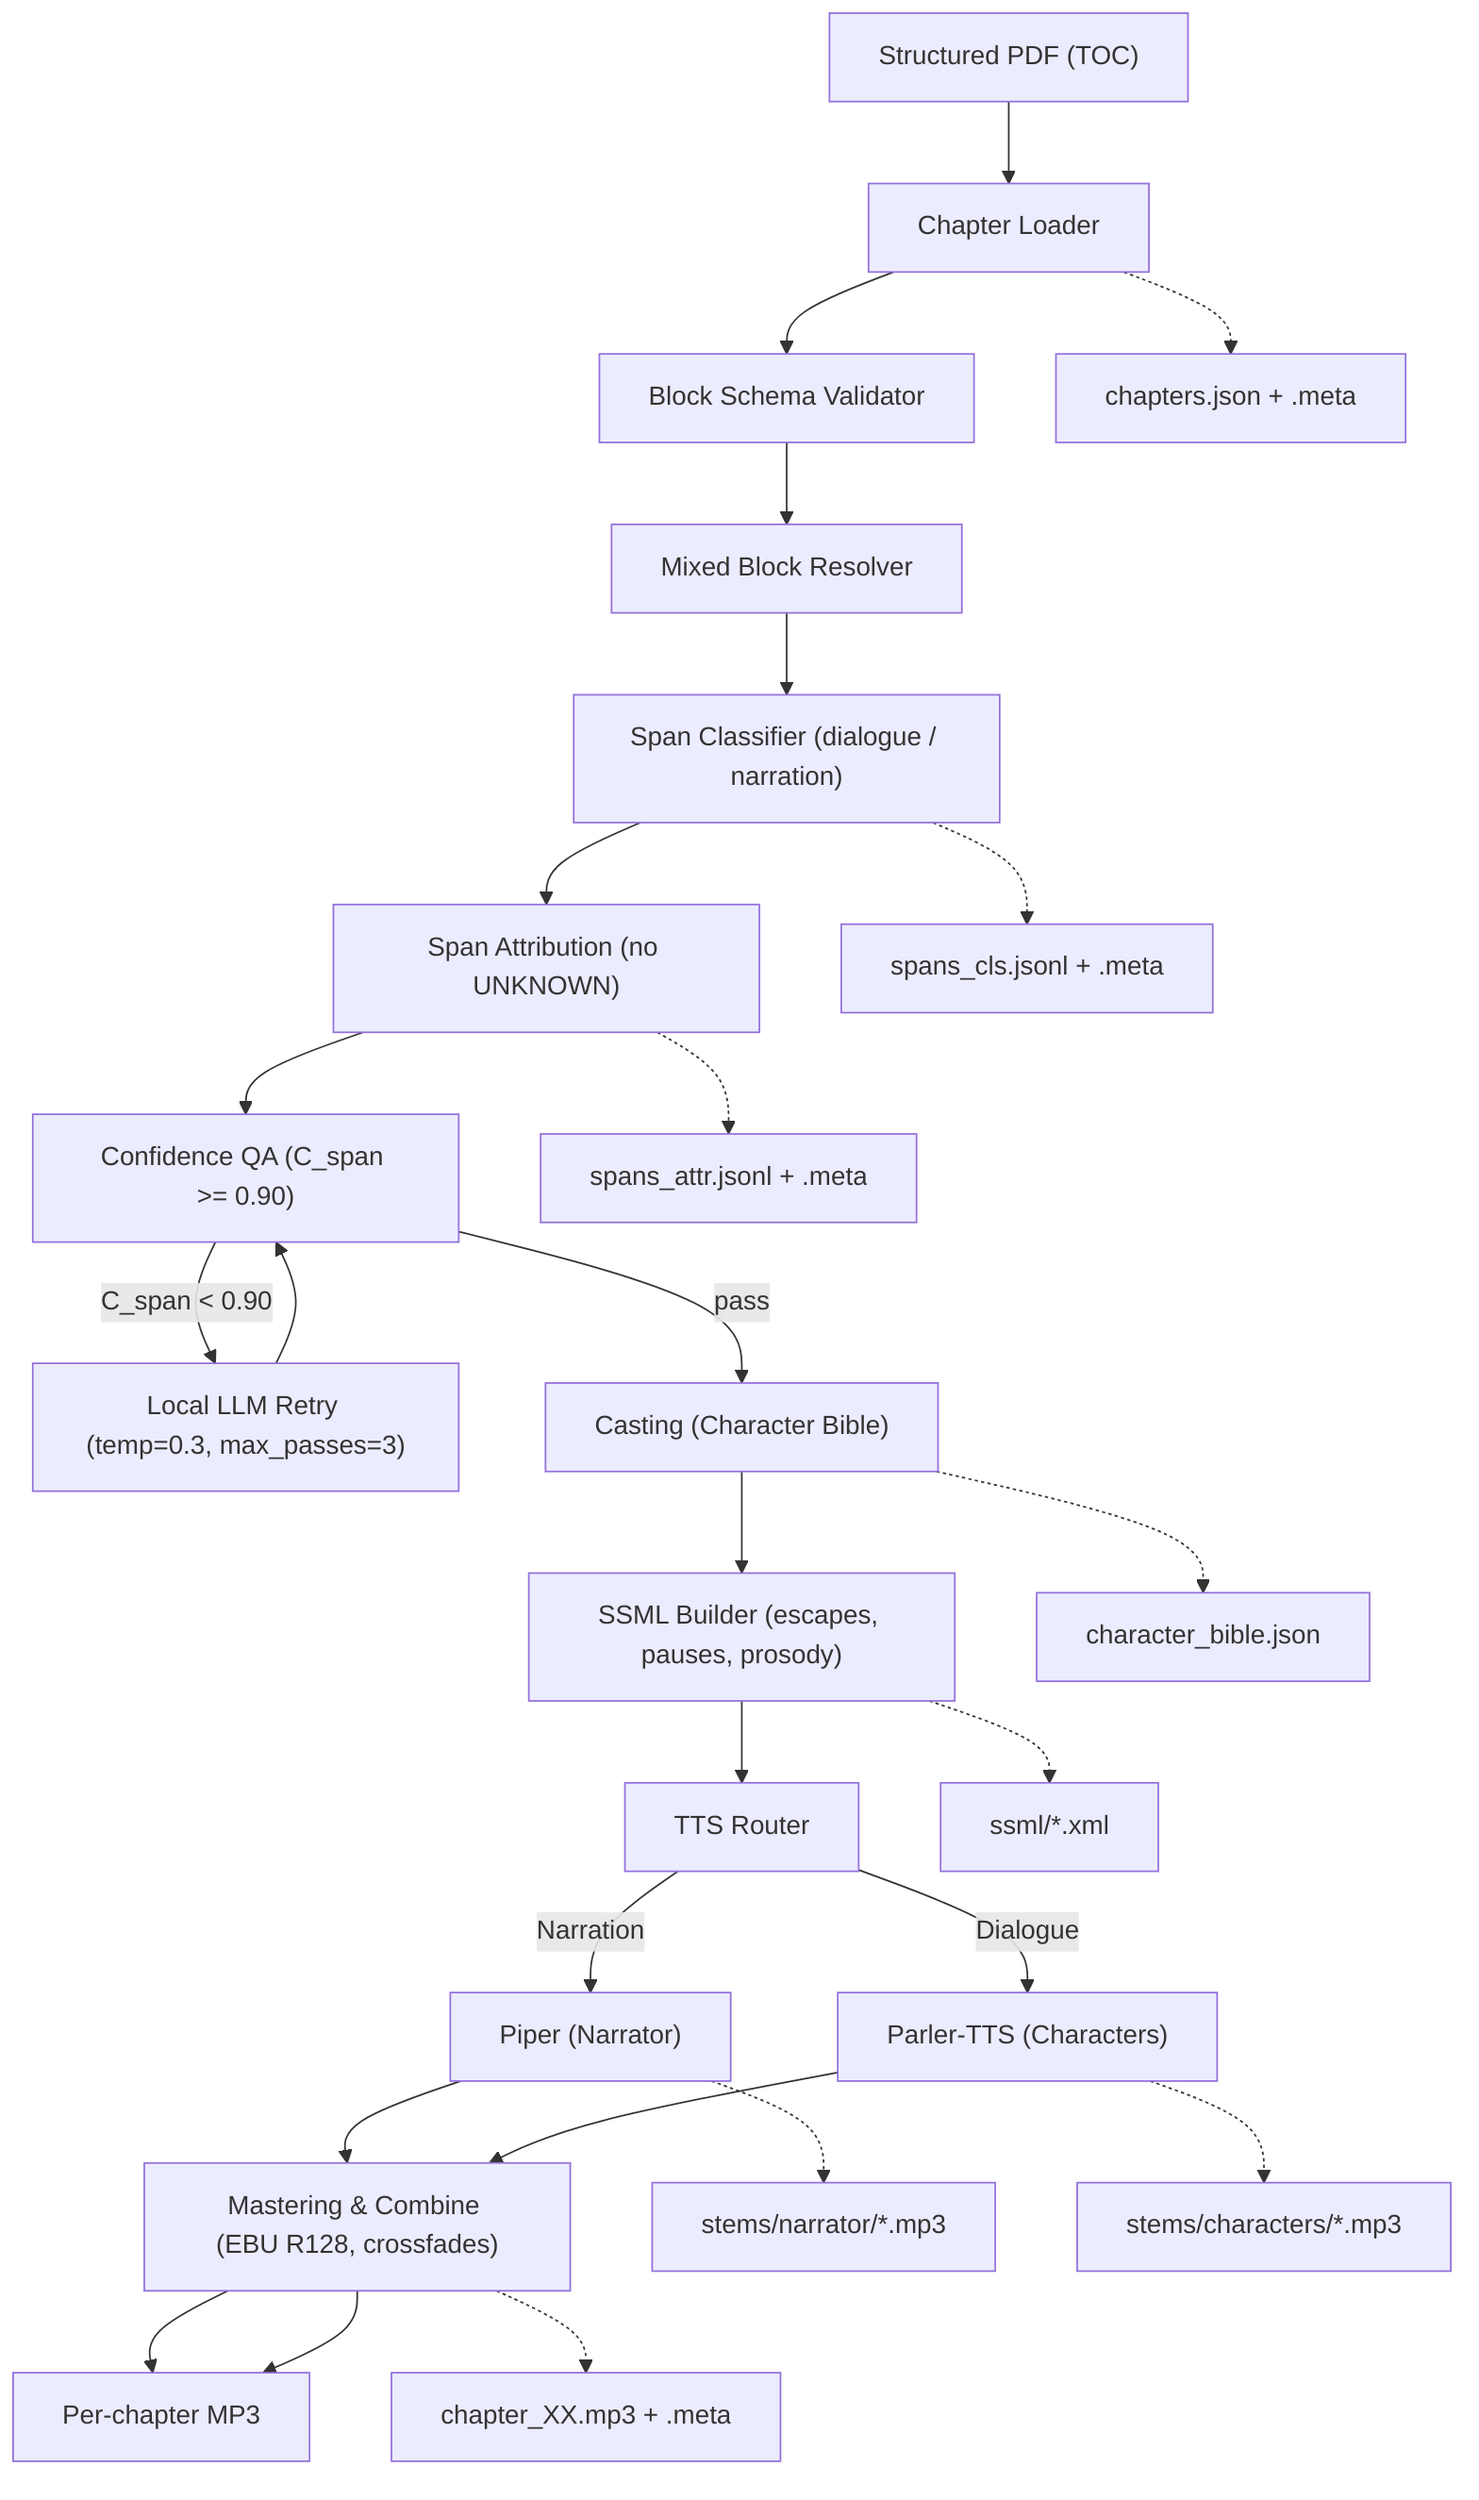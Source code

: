 flowchart TD
  %% MVP - Spans-first pipeline with confidence gating and local-first policy
  %% - Unknown allowed before retries; after retry loop, replace with best guess; add MANDATORY_REVIEW_LLM when below threshold
  %% - Local LLM retries (bounded) before any gated cloud QA
  %% - Parler (characters) + Piper (narrator)

  PDF["Structured PDF (TOC)"]
  CHL["Chapter Loader"]
  BSV["Block Schema Validator"]
  MBR["Mixed Block Resolver"]
  SCLS["Span Classifier (dialogue / narration)"]
  SATT["Span Attribution (no UNKNOWN)"]
  QA["Confidence QA (C_span >= 0.90)"]
  LLM["Local LLM Retry (temp=0.3, max_passes=3)"]
  CAST["Casting (Character Bible)"]
  SSML["SSML Builder (escapes, pauses, prosody)"]
  ROUTER["TTS Router"]
  PIPER["Piper (Narrator)"]
  PARLER["Parler-TTS (Characters)"]
  MASTER["Mastering & Combine (EBU R128, crossfades)"]
  OUT["Per-chapter MP3"]

  %% Flow
  PDF --> CHL --> BSV --> MBR --> SCLS --> SATT --> QA
  QA -- "C_span < 0.90" --> LLM --> QA
  QA -- "pass" --> CAST --> SSML --> ROUTER
  ROUTER -- "Narration" --> PIPER --> MASTER --> OUT
  ROUTER -- "Dialogue" --> PARLER --> MASTER --> OUT

  %% Artifacts (JSONL + meta)
  A0["chapters.json + .meta"]
  A1["spans_cls.jsonl + .meta"]
  A2["spans_attr.jsonl + .meta"]
  A3["character_bible.json"]
  A4["ssml/*.xml"]
  A5["stems/narrator/*.mp3"]
  A6["stems/characters/*.mp3"]
  A7["chapter_XX.mp3 + .meta"]

  CHL -.-> A0
  SCLS -.-> A1
  SATT -.-> A2
  CAST -.-> A3
  SSML -.-> A4
  PIPER -.-> A5
  PARLER -.-> A6
  MASTER -.-> A7